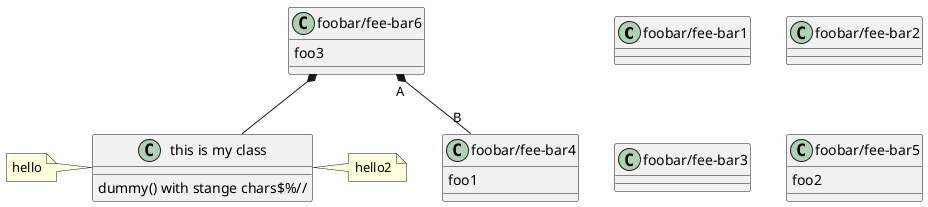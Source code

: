 {
  "sha1": "aj7o5jpe3hvs4mf9bad9m47csgfpgdr",
  "insertion": {
    "when": "2024-05-30T20:48:21.882Z",
    "user": "plantuml@gmail.com"
  }
}
@startuml

class foobar_bee_bar1 as "foobar/fee-bar1"
class "foobar/fee-bar2" as foobar_bee_bar2
class "foobar/fee-bar3"

class foobar_bee_bar4 as "foobar/fee-bar4" {
  foo1
}

class "foobar/fee-bar5" as foobar_bee_bar5 {
  foo2
}

class "foobar/fee-bar6" {
  foo3
}

"foobar/fee-bar6" *-- "this is my class"
"foobar/fee-bar6" "A" *-- "B" foobar_bee_bar4

note left of "this is my class" : hello

note right of "this is my class"
  hello2
end note

"this is my class" : dummy() with stange chars$%//

@enduml

